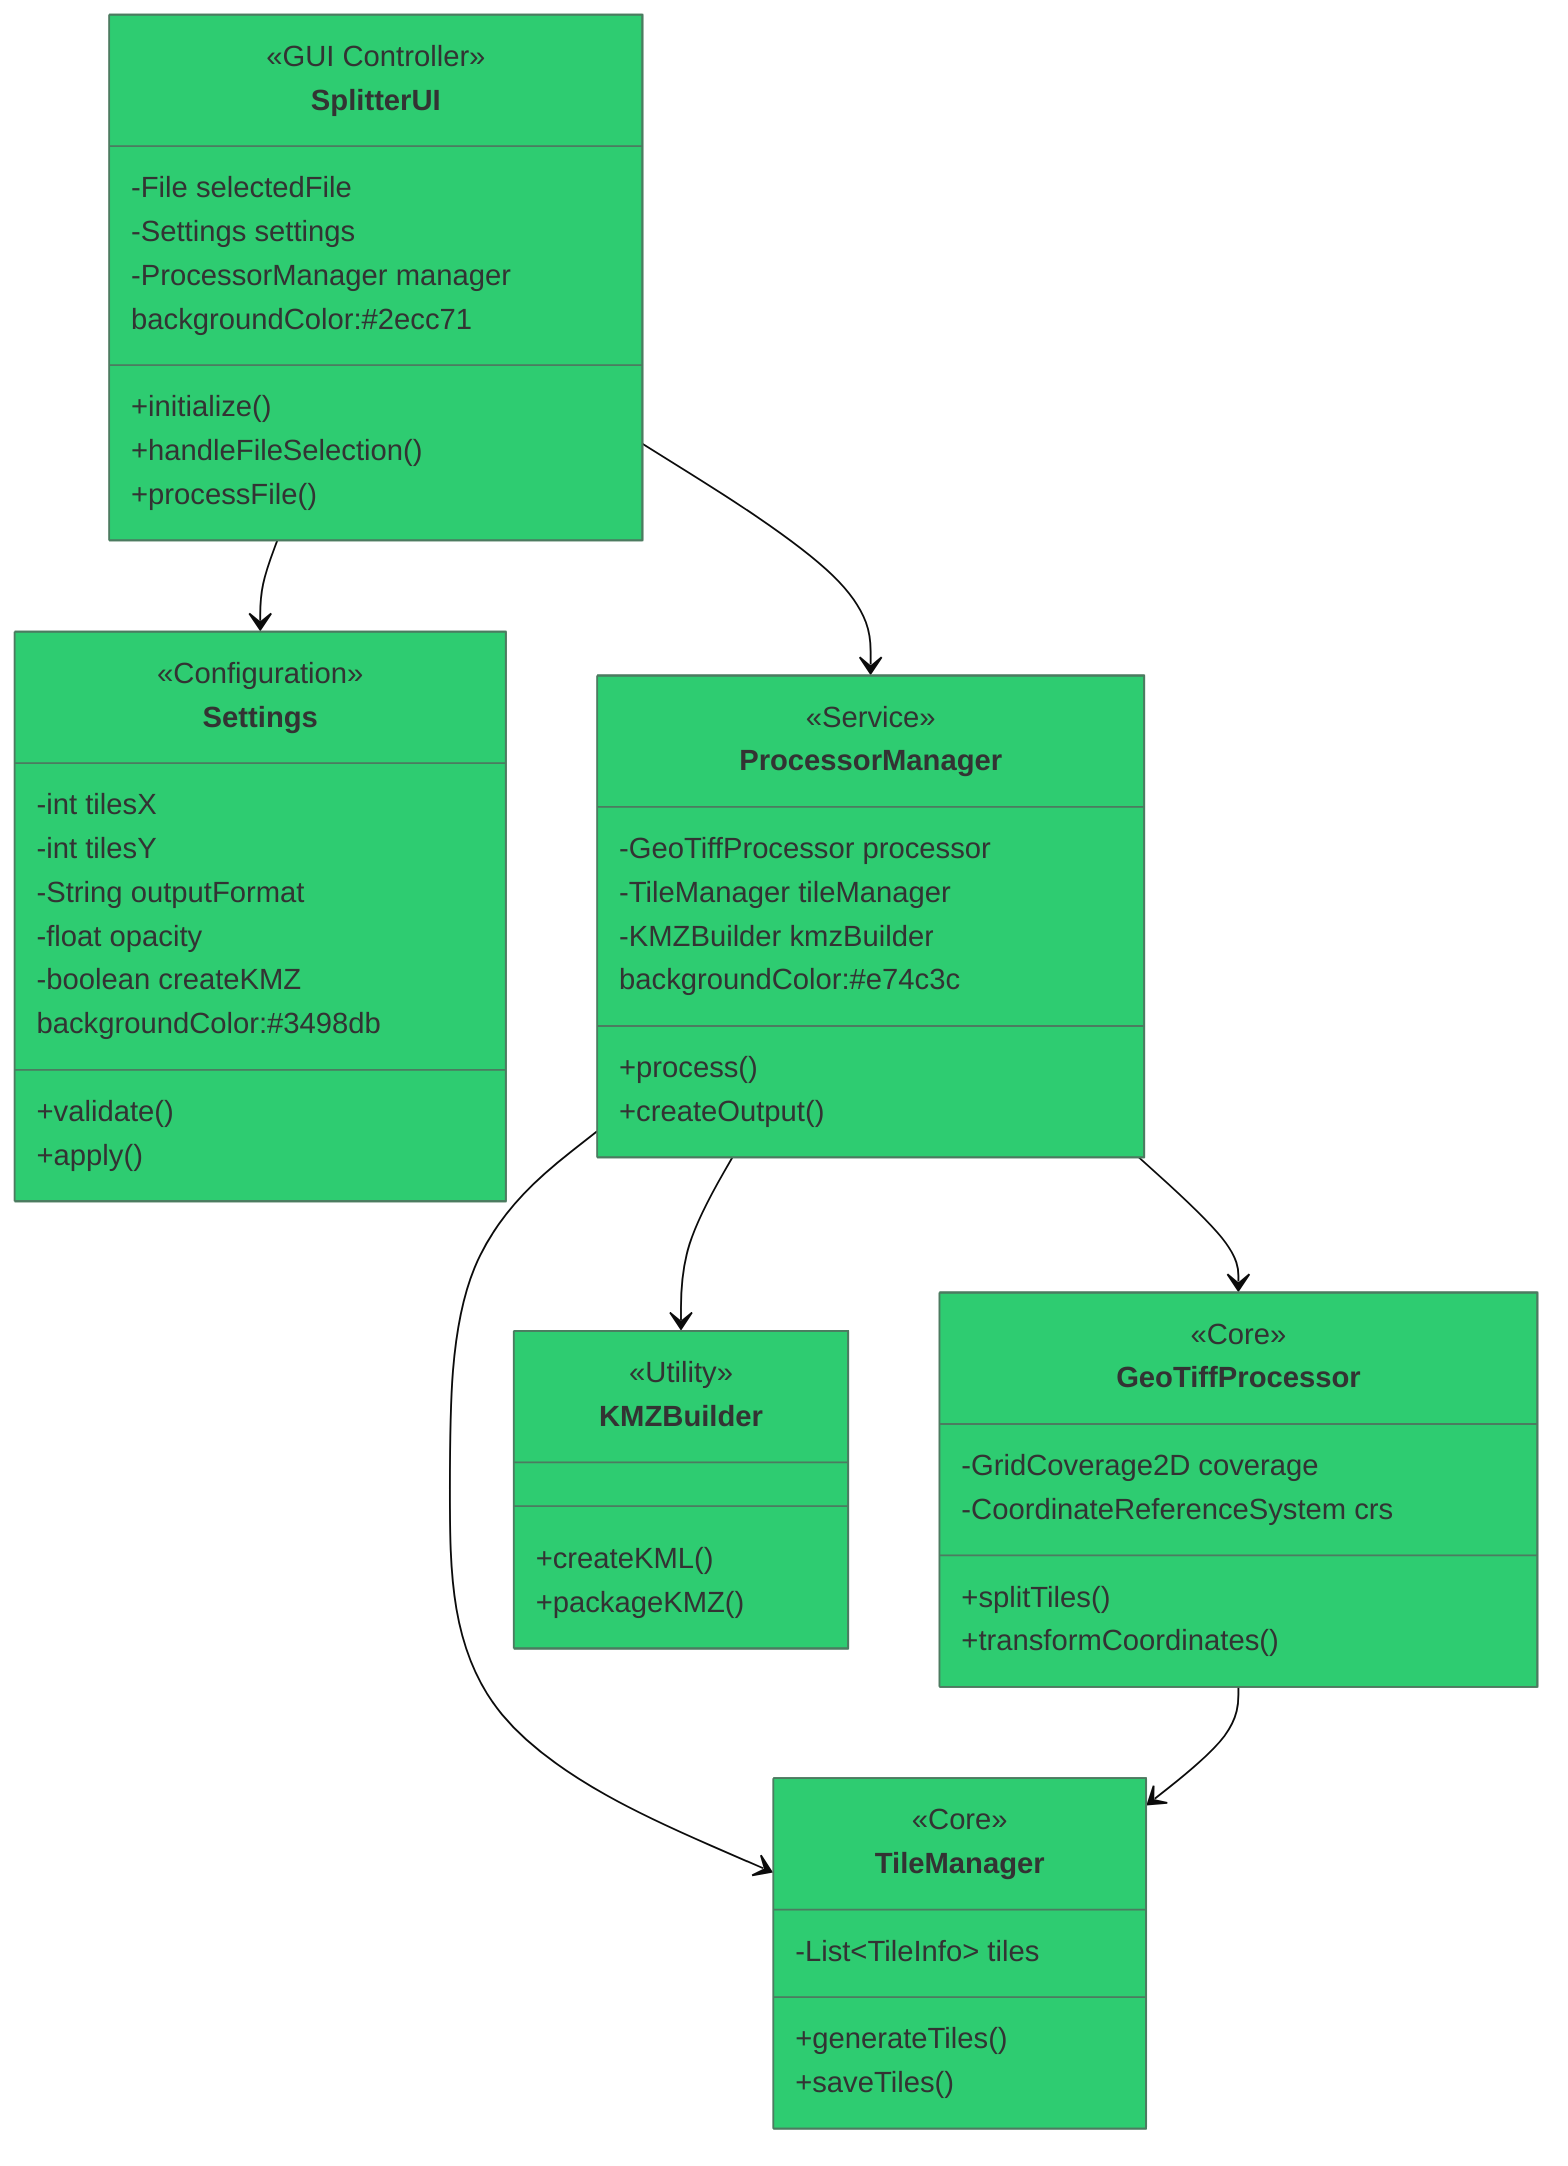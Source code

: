 %%{init: {'theme': 'base', 'themeVariables': { 'primaryColor': '#2ecc71', 'secondaryColor': '#3498db'}}}%%
classDiagram
    direction TB
    
    class SplitterUI {
        <<GUI Controller>>
        -File selectedFile
        -Settings settings
        -ProcessorManager manager
        +initialize()
        +handleFileSelection()
        +processFile()
    }

    class Settings {
        <<Configuration>>
        -int tilesX
        -int tilesY
        -String outputFormat
        -float opacity
        -boolean createKMZ
        +validate()
        +apply()
    }

    class ProcessorManager {
        <<Service>>
        -GeoTiffProcessor processor
        -TileManager tileManager
        -KMZBuilder kmzBuilder
        +process()
        +createOutput()
    }

    class GeoTiffProcessor {
        <<Core>>
        -GridCoverage2D coverage
        -CoordinateReferenceSystem crs
        +splitTiles()
        +transformCoordinates()
    }

    class TileManager {
        <<Core>>
        -List~TileInfo~ tiles
        +generateTiles()
        +saveTiles()
    }

    class KMZBuilder {
        <<Utility>>
        +createKML()
        +packageKMZ()
    }

    SplitterUI --> Settings
    SplitterUI --> ProcessorManager
    ProcessorManager --> GeoTiffProcessor
    ProcessorManager --> TileManager
    ProcessorManager --> KMZBuilder
    GeoTiffProcessor --> TileManager

    class SplitterUI {
        backgroundColor:#2ecc71
    }
    class Settings {
        backgroundColor:#3498db
    }
    class ProcessorManager {
        backgroundColor:#e74c3c
    }